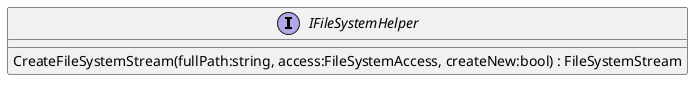 @startuml
interface IFileSystemHelper {
    CreateFileSystemStream(fullPath:string, access:FileSystemAccess, createNew:bool) : FileSystemStream
}
@enduml
